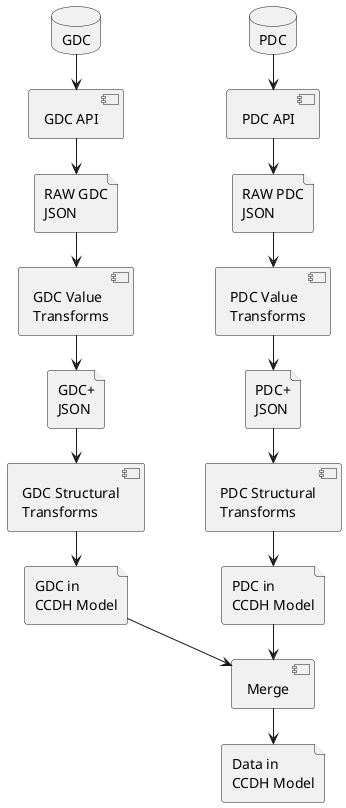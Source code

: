 @startuml overallflow

left to right direction

database GDC
component "GDC API" as gdc_api
file "RAW GDC\nJSON" as raw_gdc_json
component "GDC Value\nTransforms" as gdc_val_xform
file "GDC+\nJSON" as gdc_plus_json
component "GDC Structural\nTransforms" as gdc_s_xform
file "GDC in\nCCDH Model" as gdc_cda_model

GDC -> gdc_api 
gdc_api -> raw_gdc_json
raw_gdc_json -> gdc_val_xform 
gdc_val_xform -> gdc_plus_json
gdc_plus_json -> gdc_s_xform
gdc_s_xform -> gdc_cda_model


database PDC
component "PDC API" as pdc_api
file "RAW PDC\nJSON" as raw_pdc_json
component "PDC Value\nTransforms" as pdc_val_xform
file "PDC+\nJSON" as pdc_plus_json
component "PDC Structural\nTransforms" as pdc_s_xform
file "PDC in\nCCDH Model" as pdc_cda_model

PDC -> pdc_api 
pdc_api -> raw_pdc_json
raw_pdc_json -> pdc_val_xform 
pdc_val_xform -> pdc_plus_json
pdc_plus_json -> pdc_s_xform
pdc_s_xform -> pdc_cda_model

GDC --[hidden]> PDC
gdc_cda_model --[hidden]> pdc_cda_model

component Merge
gdc_cda_model -> Merge
pdc_cda_model -> Merge

file "Data in\nCCDH Model" as ccdh_model
Merge -> ccdh_model 

@enduml